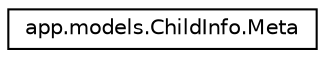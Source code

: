 digraph "Graphical Class Hierarchy"
{
 // LATEX_PDF_SIZE
  edge [fontname="Helvetica",fontsize="10",labelfontname="Helvetica",labelfontsize="10"];
  node [fontname="Helvetica",fontsize="10",shape=record];
  rankdir="LR";
  Node0 [label="app.models.ChildInfo.Meta",height=0.2,width=0.4,color="black", fillcolor="white", style="filled",URL="$classapp_1_1models_1_1ChildInfo_1_1Meta.html",tooltip=" "];
}
